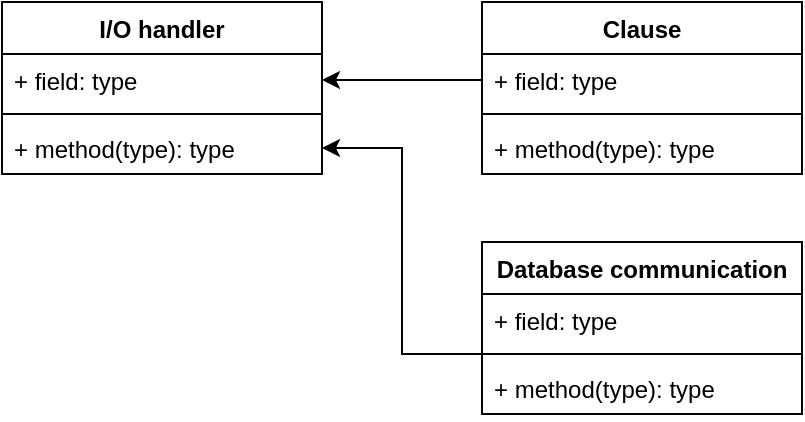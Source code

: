 <mxfile version="26.1.0">
  <diagram name="Stránka-1" id="3lqJUNvdnV4lA8x9JgAf">
    <mxGraphModel dx="1050" dy="522" grid="1" gridSize="10" guides="1" tooltips="1" connect="1" arrows="1" fold="1" page="1" pageScale="1" pageWidth="827" pageHeight="1169" math="0" shadow="0">
      <root>
        <mxCell id="0" />
        <mxCell id="1" parent="0" />
        <mxCell id="R3A1W8s_7QZfrUvU5Xlo-1" value="I/O handler" style="swimlane;fontStyle=1;align=center;verticalAlign=top;childLayout=stackLayout;horizontal=1;startSize=26;horizontalStack=0;resizeParent=1;resizeParentMax=0;resizeLast=0;collapsible=1;marginBottom=0;whiteSpace=wrap;html=1;" vertex="1" parent="1">
          <mxGeometry x="180" y="70" width="160" height="86" as="geometry" />
        </mxCell>
        <mxCell id="R3A1W8s_7QZfrUvU5Xlo-2" value="+ field: type" style="text;strokeColor=none;fillColor=none;align=left;verticalAlign=top;spacingLeft=4;spacingRight=4;overflow=hidden;rotatable=0;points=[[0,0.5],[1,0.5]];portConstraint=eastwest;whiteSpace=wrap;html=1;" vertex="1" parent="R3A1W8s_7QZfrUvU5Xlo-1">
          <mxGeometry y="26" width="160" height="26" as="geometry" />
        </mxCell>
        <mxCell id="R3A1W8s_7QZfrUvU5Xlo-3" value="" style="line;strokeWidth=1;fillColor=none;align=left;verticalAlign=middle;spacingTop=-1;spacingLeft=3;spacingRight=3;rotatable=0;labelPosition=right;points=[];portConstraint=eastwest;strokeColor=inherit;" vertex="1" parent="R3A1W8s_7QZfrUvU5Xlo-1">
          <mxGeometry y="52" width="160" height="8" as="geometry" />
        </mxCell>
        <mxCell id="R3A1W8s_7QZfrUvU5Xlo-4" value="+ method(type): type" style="text;strokeColor=none;fillColor=none;align=left;verticalAlign=top;spacingLeft=4;spacingRight=4;overflow=hidden;rotatable=0;points=[[0,0.5],[1,0.5]];portConstraint=eastwest;whiteSpace=wrap;html=1;" vertex="1" parent="R3A1W8s_7QZfrUvU5Xlo-1">
          <mxGeometry y="60" width="160" height="26" as="geometry" />
        </mxCell>
        <mxCell id="R3A1W8s_7QZfrUvU5Xlo-5" value="Clause" style="swimlane;fontStyle=1;align=center;verticalAlign=top;childLayout=stackLayout;horizontal=1;startSize=26;horizontalStack=0;resizeParent=1;resizeParentMax=0;resizeLast=0;collapsible=1;marginBottom=0;whiteSpace=wrap;html=1;" vertex="1" parent="1">
          <mxGeometry x="420" y="70" width="160" height="86" as="geometry" />
        </mxCell>
        <mxCell id="R3A1W8s_7QZfrUvU5Xlo-6" value="+ field: type" style="text;strokeColor=none;fillColor=none;align=left;verticalAlign=top;spacingLeft=4;spacingRight=4;overflow=hidden;rotatable=0;points=[[0,0.5],[1,0.5]];portConstraint=eastwest;whiteSpace=wrap;html=1;" vertex="1" parent="R3A1W8s_7QZfrUvU5Xlo-5">
          <mxGeometry y="26" width="160" height="26" as="geometry" />
        </mxCell>
        <mxCell id="R3A1W8s_7QZfrUvU5Xlo-7" value="" style="line;strokeWidth=1;fillColor=none;align=left;verticalAlign=middle;spacingTop=-1;spacingLeft=3;spacingRight=3;rotatable=0;labelPosition=right;points=[];portConstraint=eastwest;strokeColor=inherit;" vertex="1" parent="R3A1W8s_7QZfrUvU5Xlo-5">
          <mxGeometry y="52" width="160" height="8" as="geometry" />
        </mxCell>
        <mxCell id="R3A1W8s_7QZfrUvU5Xlo-8" value="+ method(type): type" style="text;strokeColor=none;fillColor=none;align=left;verticalAlign=top;spacingLeft=4;spacingRight=4;overflow=hidden;rotatable=0;points=[[0,0.5],[1,0.5]];portConstraint=eastwest;whiteSpace=wrap;html=1;" vertex="1" parent="R3A1W8s_7QZfrUvU5Xlo-5">
          <mxGeometry y="60" width="160" height="26" as="geometry" />
        </mxCell>
        <mxCell id="R3A1W8s_7QZfrUvU5Xlo-9" value="Database communication" style="swimlane;fontStyle=1;align=center;verticalAlign=top;childLayout=stackLayout;horizontal=1;startSize=26;horizontalStack=0;resizeParent=1;resizeParentMax=0;resizeLast=0;collapsible=1;marginBottom=0;whiteSpace=wrap;html=1;" vertex="1" parent="1">
          <mxGeometry x="420" y="190" width="160" height="86" as="geometry" />
        </mxCell>
        <mxCell id="R3A1W8s_7QZfrUvU5Xlo-10" value="+ field: type" style="text;strokeColor=none;fillColor=none;align=left;verticalAlign=top;spacingLeft=4;spacingRight=4;overflow=hidden;rotatable=0;points=[[0,0.5],[1,0.5]];portConstraint=eastwest;whiteSpace=wrap;html=1;" vertex="1" parent="R3A1W8s_7QZfrUvU5Xlo-9">
          <mxGeometry y="26" width="160" height="26" as="geometry" />
        </mxCell>
        <mxCell id="R3A1W8s_7QZfrUvU5Xlo-11" value="" style="line;strokeWidth=1;fillColor=none;align=left;verticalAlign=middle;spacingTop=-1;spacingLeft=3;spacingRight=3;rotatable=0;labelPosition=right;points=[];portConstraint=eastwest;strokeColor=inherit;" vertex="1" parent="R3A1W8s_7QZfrUvU5Xlo-9">
          <mxGeometry y="52" width="160" height="8" as="geometry" />
        </mxCell>
        <mxCell id="R3A1W8s_7QZfrUvU5Xlo-12" value="+ method(type): type" style="text;strokeColor=none;fillColor=none;align=left;verticalAlign=top;spacingLeft=4;spacingRight=4;overflow=hidden;rotatable=0;points=[[0,0.5],[1,0.5]];portConstraint=eastwest;whiteSpace=wrap;html=1;" vertex="1" parent="R3A1W8s_7QZfrUvU5Xlo-9">
          <mxGeometry y="60" width="160" height="26" as="geometry" />
        </mxCell>
        <mxCell id="R3A1W8s_7QZfrUvU5Xlo-14" style="edgeStyle=orthogonalEdgeStyle;rounded=0;orthogonalLoop=1;jettySize=auto;html=1;" edge="1" parent="1" source="R3A1W8s_7QZfrUvU5Xlo-6" target="R3A1W8s_7QZfrUvU5Xlo-2">
          <mxGeometry relative="1" as="geometry" />
        </mxCell>
        <mxCell id="R3A1W8s_7QZfrUvU5Xlo-15" style="edgeStyle=orthogonalEdgeStyle;rounded=0;orthogonalLoop=1;jettySize=auto;html=1;entryX=1;entryY=0.5;entryDx=0;entryDy=0;" edge="1" parent="1" source="R3A1W8s_7QZfrUvU5Xlo-11" target="R3A1W8s_7QZfrUvU5Xlo-4">
          <mxGeometry relative="1" as="geometry" />
        </mxCell>
      </root>
    </mxGraphModel>
  </diagram>
</mxfile>
